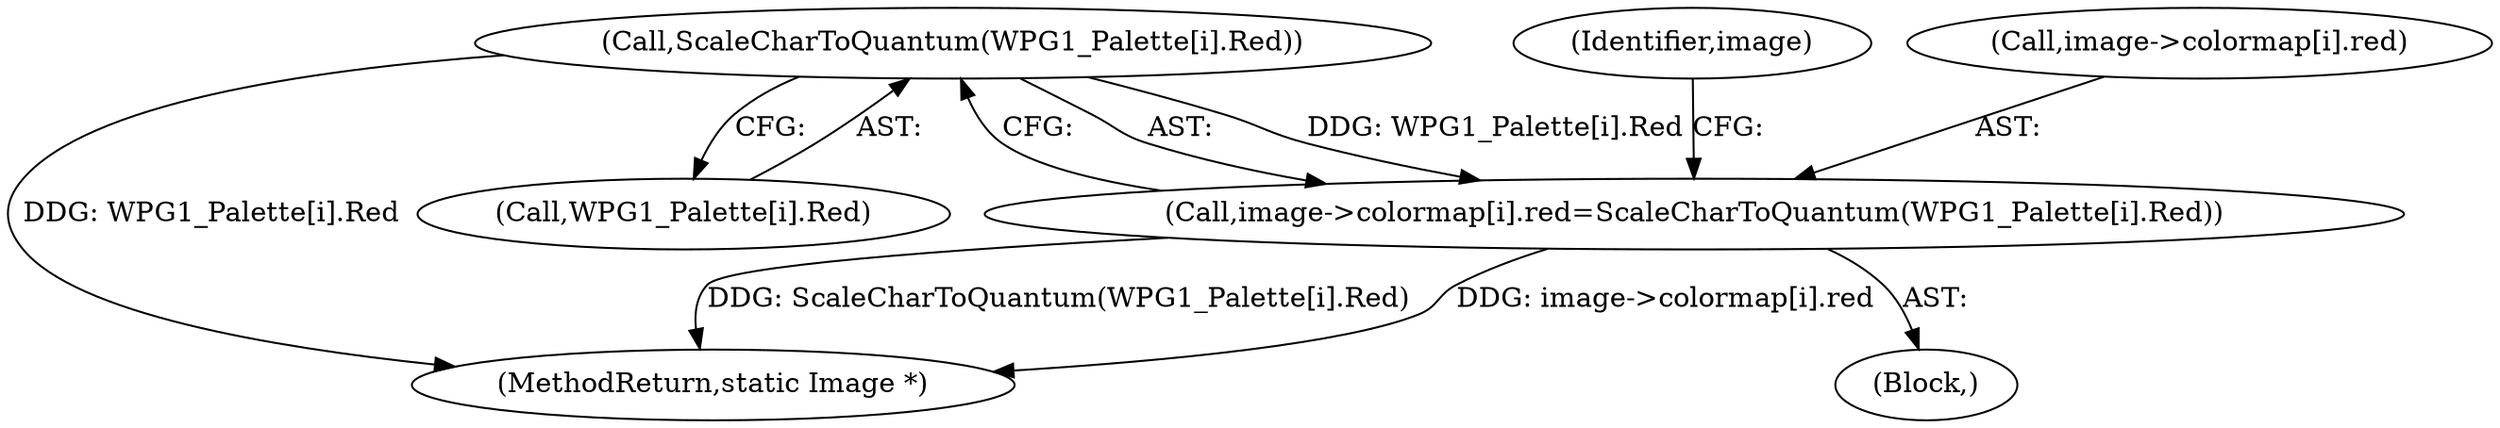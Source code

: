 digraph "0_ImageMagick_bef1e4f637d8f665bc133a9c6d30df08d983bc3a@array" {
"1000845" [label="(Call,ScaleCharToQuantum(WPG1_Palette[i].Red))"];
"1000837" [label="(Call,image->colormap[i].red=ScaleCharToQuantum(WPG1_Palette[i].Red))"];
"1000837" [label="(Call,image->colormap[i].red=ScaleCharToQuantum(WPG1_Palette[i].Red))"];
"1000855" [label="(Identifier,image)"];
"1000845" [label="(Call,ScaleCharToQuantum(WPG1_Palette[i].Red))"];
"1001928" [label="(MethodReturn,static Image *)"];
"1000836" [label="(Block,)"];
"1000846" [label="(Call,WPG1_Palette[i].Red)"];
"1000838" [label="(Call,image->colormap[i].red)"];
"1000845" -> "1000837"  [label="AST: "];
"1000845" -> "1000846"  [label="CFG: "];
"1000846" -> "1000845"  [label="AST: "];
"1000837" -> "1000845"  [label="CFG: "];
"1000845" -> "1001928"  [label="DDG: WPG1_Palette[i].Red"];
"1000845" -> "1000837"  [label="DDG: WPG1_Palette[i].Red"];
"1000837" -> "1000836"  [label="AST: "];
"1000838" -> "1000837"  [label="AST: "];
"1000855" -> "1000837"  [label="CFG: "];
"1000837" -> "1001928"  [label="DDG: image->colormap[i].red"];
"1000837" -> "1001928"  [label="DDG: ScaleCharToQuantum(WPG1_Palette[i].Red)"];
}
